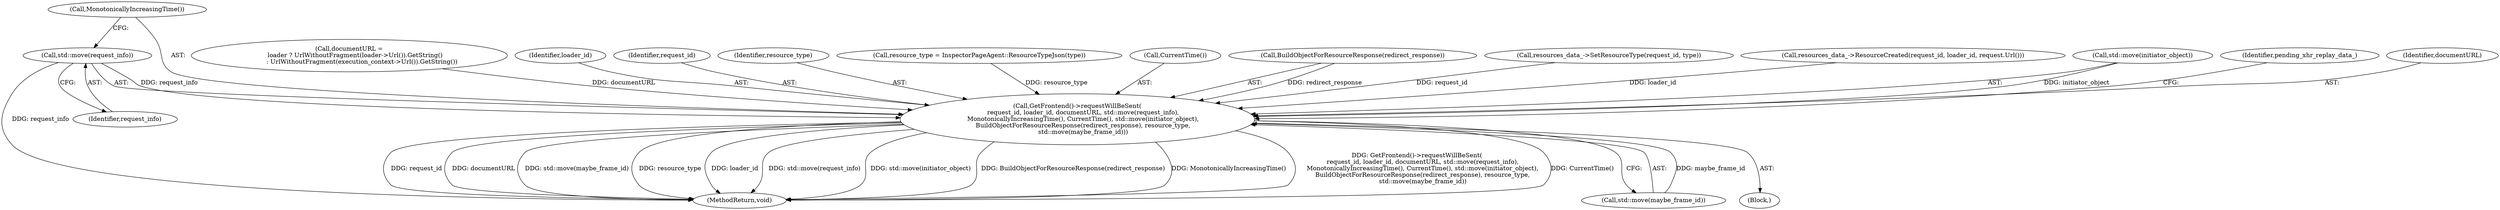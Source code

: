 digraph "0_Chrome_1c40f9042ae2d6ee7483d72998aabb5e73b2ff60_2@API" {
"1000228" [label="(Call,std::move(request_info))"];
"1000224" [label="(Call,GetFrontend()->requestWillBeSent(\n      request_id, loader_id, documentURL, std::move(request_info),\n      MonotonicallyIncreasingTime(), CurrentTime(), std::move(initiator_object),\n      BuildObjectForResourceResponse(redirect_response), resource_type,\n      std::move(maybe_frame_id)))"];
"1000230" [label="(Call,MonotonicallyIncreasingTime())"];
"1000211" [label="(Call,documentURL =\n      loader ? UrlWithoutFragment(loader->Url()).GetString()\n             : UrlWithoutFragment(execution_context->Url()).GetString())"];
"1000245" [label="(MethodReturn,void)"];
"1000237" [label="(Call,std::move(maybe_frame_id))"];
"1000226" [label="(Identifier,loader_id)"];
"1000229" [label="(Identifier,request_info)"];
"1000225" [label="(Identifier,request_id)"];
"1000236" [label="(Identifier,resource_type)"];
"1000206" [label="(Call,resource_type = InspectorPageAgent::ResourceTypeJson(type))"];
"1000231" [label="(Call,CurrentTime())"];
"1000224" [label="(Call,GetFrontend()->requestWillBeSent(\n      request_id, loader_id, documentURL, std::move(request_info),\n      MonotonicallyIncreasingTime(), CurrentTime(), std::move(initiator_object),\n      BuildObjectForResourceResponse(redirect_response), resource_type,\n      std::move(maybe_frame_id)))"];
"1000234" [label="(Call,BuildObjectForResourceResponse(redirect_response))"];
"1000135" [label="(Call,resources_data_->SetResourceType(request_id, type))"];
"1000122" [label="(Call,resources_data_->ResourceCreated(request_id, loader_id, request.Url()))"];
"1000228" [label="(Call,std::move(request_info))"];
"1000232" [label="(Call,std::move(initiator_object))"];
"1000108" [label="(Block,)"];
"1000241" [label="(Identifier,pending_xhr_replay_data_)"];
"1000227" [label="(Identifier,documentURL)"];
"1000228" -> "1000224"  [label="AST: "];
"1000228" -> "1000229"  [label="CFG: "];
"1000229" -> "1000228"  [label="AST: "];
"1000230" -> "1000228"  [label="CFG: "];
"1000228" -> "1000245"  [label="DDG: request_info"];
"1000228" -> "1000224"  [label="DDG: request_info"];
"1000224" -> "1000108"  [label="AST: "];
"1000224" -> "1000237"  [label="CFG: "];
"1000225" -> "1000224"  [label="AST: "];
"1000226" -> "1000224"  [label="AST: "];
"1000227" -> "1000224"  [label="AST: "];
"1000230" -> "1000224"  [label="AST: "];
"1000231" -> "1000224"  [label="AST: "];
"1000232" -> "1000224"  [label="AST: "];
"1000234" -> "1000224"  [label="AST: "];
"1000236" -> "1000224"  [label="AST: "];
"1000237" -> "1000224"  [label="AST: "];
"1000241" -> "1000224"  [label="CFG: "];
"1000224" -> "1000245"  [label="DDG: CurrentTime()"];
"1000224" -> "1000245"  [label="DDG: request_id"];
"1000224" -> "1000245"  [label="DDG: documentURL"];
"1000224" -> "1000245"  [label="DDG: std::move(maybe_frame_id)"];
"1000224" -> "1000245"  [label="DDG: resource_type"];
"1000224" -> "1000245"  [label="DDG: loader_id"];
"1000224" -> "1000245"  [label="DDG: std::move(request_info)"];
"1000224" -> "1000245"  [label="DDG: std::move(initiator_object)"];
"1000224" -> "1000245"  [label="DDG: BuildObjectForResourceResponse(redirect_response)"];
"1000224" -> "1000245"  [label="DDG: MonotonicallyIncreasingTime()"];
"1000224" -> "1000245"  [label="DDG: GetFrontend()->requestWillBeSent(\n      request_id, loader_id, documentURL, std::move(request_info),\n      MonotonicallyIncreasingTime(), CurrentTime(), std::move(initiator_object),\n      BuildObjectForResourceResponse(redirect_response), resource_type,\n      std::move(maybe_frame_id))"];
"1000135" -> "1000224"  [label="DDG: request_id"];
"1000122" -> "1000224"  [label="DDG: loader_id"];
"1000211" -> "1000224"  [label="DDG: documentURL"];
"1000232" -> "1000224"  [label="DDG: initiator_object"];
"1000234" -> "1000224"  [label="DDG: redirect_response"];
"1000206" -> "1000224"  [label="DDG: resource_type"];
"1000237" -> "1000224"  [label="DDG: maybe_frame_id"];
}
